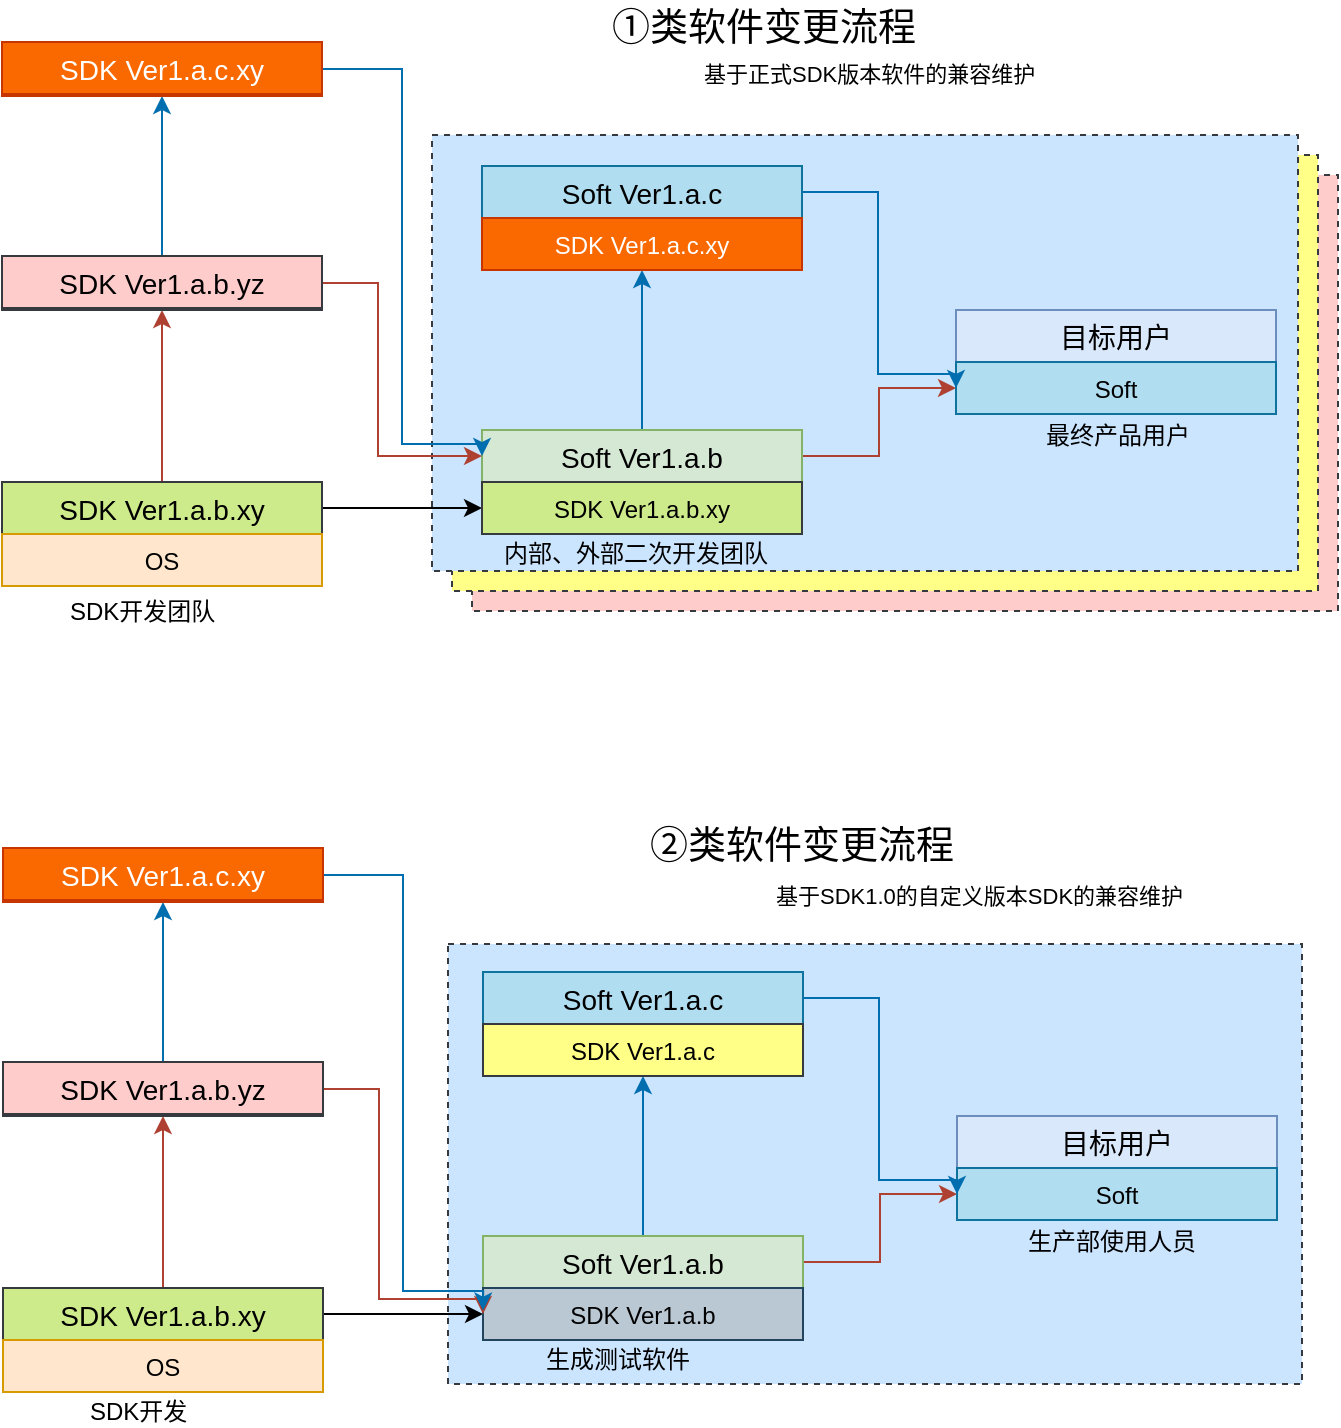 <mxfile version="10.7.9" type="github"><diagram id="zvuAO9ksfxbcKZcyymv2" name="Page-1"><mxGraphModel dx="1794" dy="265" grid="0" gridSize="10" guides="1" tooltips="1" connect="1" arrows="1" fold="1" page="0" pageScale="1" pageWidth="827" pageHeight="1169" math="0" shadow="0"><root><mxCell id="0"/><mxCell id="1" parent="0"/><mxCell id="PGY1UrgTnMR5NRiZohNy-1" value="" style="rounded=0;whiteSpace=wrap;html=1;fontSize=19;align=center;dashed=1;fillColor=#ffcccc;strokeColor=#36393d;" parent="1" vertex="1"><mxGeometry x="-102" y="531.5" width="433" height="218" as="geometry"/></mxCell><mxCell id="PGY1UrgTnMR5NRiZohNy-2" value="" style="rounded=0;whiteSpace=wrap;html=1;fontSize=19;align=center;dashed=1;fillColor=#ffff88;strokeColor=#36393d;" parent="1" vertex="1"><mxGeometry x="-112" y="521.5" width="433" height="218" as="geometry"/></mxCell><mxCell id="PGY1UrgTnMR5NRiZohNy-3" value="" style="rounded=0;whiteSpace=wrap;html=1;fontSize=19;align=center;dashed=1;fillColor=#cce5ff;strokeColor=#36393d;" parent="1" vertex="1"><mxGeometry x="-122" y="511.5" width="433" height="218" as="geometry"/></mxCell><mxCell id="PGY1UrgTnMR5NRiZohNy-4" value="" style="rounded=0;whiteSpace=wrap;html=1;fontSize=19;align=center;dashed=1;fillColor=#cce5ff;strokeColor=#36393d;" parent="1" vertex="1"><mxGeometry x="-114" y="916" width="427" height="220" as="geometry"/></mxCell><mxCell id="PGY1UrgTnMR5NRiZohNy-5" style="edgeStyle=orthogonalEdgeStyle;rounded=0;orthogonalLoop=1;jettySize=auto;html=1;exitX=1;exitY=0.25;exitDx=0;exitDy=0;entryX=0;entryY=0.5;entryDx=0;entryDy=0;" parent="1" source="PGY1UrgTnMR5NRiZohNy-7" target="PGY1UrgTnMR5NRiZohNy-11" edge="1"><mxGeometry relative="1" as="geometry"/></mxCell><mxCell id="PGY1UrgTnMR5NRiZohNy-6" value="" style="edgeStyle=orthogonalEdgeStyle;rounded=0;orthogonalLoop=1;jettySize=auto;html=1;fillColor=#fad9d5;strokeColor=#ae4132;" parent="1" source="PGY1UrgTnMR5NRiZohNy-7" target="PGY1UrgTnMR5NRiZohNy-19" edge="1"><mxGeometry relative="1" as="geometry"/></mxCell><mxCell id="PGY1UrgTnMR5NRiZohNy-7" value="SDK Ver1.a.b.xy" style="swimlane;fontStyle=0;childLayout=stackLayout;horizontal=1;startSize=26;fillColor=#cdeb8b;horizontalStack=0;resizeParent=1;resizeParentMax=0;resizeLast=0;collapsible=1;marginBottom=0;swimlaneFillColor=#ffffff;align=center;fontSize=14;strokeColor=#36393d;" parent="1" vertex="1"><mxGeometry x="-337" y="685" width="160" height="52" as="geometry"/></mxCell><mxCell id="PGY1UrgTnMR5NRiZohNy-8" style="edgeStyle=orthogonalEdgeStyle;rounded=0;orthogonalLoop=1;jettySize=auto;html=1;exitX=1;exitY=0.25;exitDx=0;exitDy=0;fillColor=#fad9d5;strokeColor=#ae4132;" parent="1" source="PGY1UrgTnMR5NRiZohNy-10" target="PGY1UrgTnMR5NRiZohNy-24" edge="1"><mxGeometry relative="1" as="geometry"/></mxCell><mxCell id="PGY1UrgTnMR5NRiZohNy-9" value="" style="edgeStyle=orthogonalEdgeStyle;rounded=0;orthogonalLoop=1;jettySize=auto;html=1;fontSize=19;fillColor=#1ba1e2;strokeColor=#006EAF;" parent="1" source="PGY1UrgTnMR5NRiZohNy-10" target="PGY1UrgTnMR5NRiZohNy-12" edge="1"><mxGeometry relative="1" as="geometry"/></mxCell><mxCell id="PGY1UrgTnMR5NRiZohNy-10" value="Soft Ver1.a.b" style="swimlane;fontStyle=0;childLayout=stackLayout;horizontal=1;startSize=26;fillColor=#d5e8d4;horizontalStack=0;resizeParent=1;resizeParentMax=0;resizeLast=0;collapsible=1;marginBottom=0;swimlaneFillColor=#ffffff;align=center;fontSize=14;strokeColor=#82b366;" parent="1" vertex="1"><mxGeometry x="-97" y="659" width="160" height="52" as="geometry"/></mxCell><mxCell id="PGY1UrgTnMR5NRiZohNy-11" value="SDK Ver1.a.b.xy" style="text;strokeColor=#36393d;fillColor=#cdeb8b;spacingLeft=4;spacingRight=4;overflow=hidden;rotatable=0;points=[[0,0.5],[1,0.5]];portConstraint=eastwest;fontSize=12;align=center;" parent="PGY1UrgTnMR5NRiZohNy-10" vertex="1"><mxGeometry y="26" width="160" height="26" as="geometry"/></mxCell><mxCell id="PGY1UrgTnMR5NRiZohNy-12" value="Soft Ver1.a.c" style="swimlane;fontStyle=0;childLayout=stackLayout;horizontal=1;startSize=26;fillColor=#b1ddf0;horizontalStack=0;resizeParent=1;resizeParentMax=0;resizeLast=0;collapsible=1;marginBottom=0;swimlaneFillColor=#ffffff;align=center;fontSize=14;strokeColor=#10739e;" parent="1" vertex="1"><mxGeometry x="-97" y="527" width="160" height="52" as="geometry"/></mxCell><mxCell id="PGY1UrgTnMR5NRiZohNy-13" value="SDK Ver1.a.c.xy" style="text;strokeColor=#C73500;fillColor=#fa6800;spacingLeft=4;spacingRight=4;overflow=hidden;rotatable=0;points=[[0,0.5],[1,0.5]];portConstraint=eastwest;fontSize=12;align=center;fontColor=#ffffff;" parent="PGY1UrgTnMR5NRiZohNy-12" vertex="1"><mxGeometry y="26" width="160" height="26" as="geometry"/></mxCell><mxCell id="PGY1UrgTnMR5NRiZohNy-14" value="SDK开发团队" style="text;html=1;resizable=0;points=[];autosize=1;align=left;verticalAlign=top;spacingTop=-4;" parent="1" vertex="1"><mxGeometry x="-305.5" y="739.5" width="83" height="14" as="geometry"/></mxCell><mxCell id="PGY1UrgTnMR5NRiZohNy-15" value="最终产品用户" style="text;html=1;resizable=0;points=[];autosize=1;align=left;verticalAlign=top;spacingTop=-4;" parent="1" vertex="1"><mxGeometry x="182.5" y="652" width="82" height="14" as="geometry"/></mxCell><mxCell id="PGY1UrgTnMR5NRiZohNy-16" value="内部、外部二次开发团队" style="text;html=1;resizable=0;points=[];autosize=1;align=left;verticalAlign=top;spacingTop=-4;" parent="1" vertex="1"><mxGeometry x="-88" y="711" width="142" height="14" as="geometry"/></mxCell><mxCell id="PGY1UrgTnMR5NRiZohNy-17" style="edgeStyle=orthogonalEdgeStyle;rounded=0;orthogonalLoop=1;jettySize=auto;html=1;exitX=1;exitY=0.5;exitDx=0;exitDy=0;entryX=0;entryY=0.25;entryDx=0;entryDy=0;fillColor=#fad9d5;strokeColor=#ae4132;" parent="1" source="PGY1UrgTnMR5NRiZohNy-19" target="PGY1UrgTnMR5NRiZohNy-10" edge="1"><mxGeometry relative="1" as="geometry"><mxPoint x="-103.667" y="585.167" as="targetPoint"/><Array as="points"><mxPoint x="-149" y="586"/><mxPoint x="-149" y="672"/></Array></mxGeometry></mxCell><mxCell id="PGY1UrgTnMR5NRiZohNy-18" value="" style="edgeStyle=orthogonalEdgeStyle;rounded=0;orthogonalLoop=1;jettySize=auto;html=1;fontSize=19;fillColor=#1ba1e2;strokeColor=#006EAF;" parent="1" source="PGY1UrgTnMR5NRiZohNy-19" target="PGY1UrgTnMR5NRiZohNy-21" edge="1"><mxGeometry relative="1" as="geometry"/></mxCell><mxCell id="PGY1UrgTnMR5NRiZohNy-19" value="SDK Ver1.a.b.yz" style="swimlane;fontStyle=0;childLayout=stackLayout;horizontal=1;startSize=26;fillColor=#ffcccc;horizontalStack=0;resizeParent=1;resizeParentMax=0;resizeLast=0;collapsible=1;marginBottom=0;swimlaneFillColor=#ffffff;align=center;fontSize=14;strokeColor=#36393d;" parent="1" vertex="1"><mxGeometry x="-337" y="572" width="160" height="27" as="geometry"/></mxCell><mxCell id="PGY1UrgTnMR5NRiZohNy-20" value="" style="edgeStyle=orthogonalEdgeStyle;rounded=0;orthogonalLoop=1;jettySize=auto;html=1;fontSize=19;entryX=0;entryY=0.25;entryDx=0;entryDy=0;fillColor=#1ba1e2;strokeColor=#006EAF;" parent="1" source="PGY1UrgTnMR5NRiZohNy-21" target="PGY1UrgTnMR5NRiZohNy-10" edge="1"><mxGeometry relative="1" as="geometry"><mxPoint x="-97" y="478.5" as="targetPoint"/><Array as="points"><mxPoint x="-137" y="478"/><mxPoint x="-137" y="666"/><mxPoint x="-97" y="666"/></Array></mxGeometry></mxCell><mxCell id="PGY1UrgTnMR5NRiZohNy-21" value="SDK Ver1.a.c.xy" style="swimlane;fontStyle=0;childLayout=stackLayout;horizontal=1;startSize=26;fillColor=#fa6800;horizontalStack=0;resizeParent=1;resizeParentMax=0;resizeLast=0;collapsible=1;marginBottom=0;swimlaneFillColor=#ffffff;align=center;fontSize=14;strokeColor=#C73500;fontColor=#ffffff;" parent="1" vertex="1"><mxGeometry x="-337" y="465" width="160" height="27" as="geometry"/></mxCell><mxCell id="PGY1UrgTnMR5NRiZohNy-22" value="OS" style="text;strokeColor=#d79b00;fillColor=#ffe6cc;spacingLeft=4;spacingRight=4;overflow=hidden;rotatable=0;points=[[0,0.5],[1,0.5]];portConstraint=eastwest;fontSize=12;align=center;" parent="1" vertex="1"><mxGeometry x="-337" y="711" width="160" height="26" as="geometry"/></mxCell><mxCell id="PGY1UrgTnMR5NRiZohNy-23" value="目标用户" style="swimlane;fontStyle=0;childLayout=stackLayout;horizontal=1;startSize=26;fillColor=#dae8fc;horizontalStack=0;resizeParent=1;resizeParentMax=0;resizeLast=0;collapsible=1;marginBottom=0;swimlaneFillColor=#ffffff;align=center;fontSize=14;strokeColor=#6c8ebf;" parent="1" vertex="1"><mxGeometry x="140" y="599" width="160" height="52" as="geometry"/></mxCell><mxCell id="PGY1UrgTnMR5NRiZohNy-24" value="Soft" style="text;strokeColor=#10739e;fillColor=#b1ddf0;spacingLeft=4;spacingRight=4;overflow=hidden;rotatable=0;points=[[0,0.5],[1,0.5]];portConstraint=eastwest;fontSize=12;align=center;" parent="PGY1UrgTnMR5NRiZohNy-23" vertex="1"><mxGeometry y="26" width="160" height="26" as="geometry"/></mxCell><mxCell id="PGY1UrgTnMR5NRiZohNy-25" value="①类软件变更流程" style="text;html=1;resizable=0;points=[];autosize=1;align=left;verticalAlign=top;spacingTop=-4;fontSize=19;" parent="1" vertex="1"><mxGeometry x="-34" y="444" width="162" height="23" as="geometry"/></mxCell><mxCell id="PGY1UrgTnMR5NRiZohNy-26" style="edgeStyle=orthogonalEdgeStyle;rounded=0;orthogonalLoop=1;jettySize=auto;html=1;exitX=1;exitY=0.25;exitDx=0;exitDy=0;fontSize=19;fillColor=#1ba1e2;strokeColor=#006EAF;entryX=0;entryY=0.5;entryDx=0;entryDy=0;" parent="1" source="PGY1UrgTnMR5NRiZohNy-12" target="PGY1UrgTnMR5NRiZohNy-24" edge="1"><mxGeometry relative="1" as="geometry"><Array as="points"><mxPoint x="101" y="540"/><mxPoint x="101" y="631"/><mxPoint x="140" y="631"/></Array></mxGeometry></mxCell><mxCell id="PGY1UrgTnMR5NRiZohNy-27" style="edgeStyle=orthogonalEdgeStyle;rounded=0;orthogonalLoop=1;jettySize=auto;html=1;exitX=1;exitY=0.25;exitDx=0;exitDy=0;entryX=0;entryY=0.5;entryDx=0;entryDy=0;" parent="1" source="PGY1UrgTnMR5NRiZohNy-29" target="PGY1UrgTnMR5NRiZohNy-33" edge="1"><mxGeometry relative="1" as="geometry"/></mxCell><mxCell id="PGY1UrgTnMR5NRiZohNy-28" value="" style="edgeStyle=orthogonalEdgeStyle;rounded=0;orthogonalLoop=1;jettySize=auto;html=1;fillColor=#fad9d5;strokeColor=#ae4132;" parent="1" source="PGY1UrgTnMR5NRiZohNy-29" target="PGY1UrgTnMR5NRiZohNy-40" edge="1"><mxGeometry relative="1" as="geometry"/></mxCell><mxCell id="PGY1UrgTnMR5NRiZohNy-29" value="SDK Ver1.a.b.xy" style="swimlane;fontStyle=0;childLayout=stackLayout;horizontal=1;startSize=26;fillColor=#cdeb8b;horizontalStack=0;resizeParent=1;resizeParentMax=0;resizeLast=0;collapsible=1;marginBottom=0;swimlaneFillColor=#ffffff;align=center;fontSize=14;strokeColor=#36393d;" parent="1" vertex="1"><mxGeometry x="-336.5" y="1088" width="160" height="52" as="geometry"/></mxCell><mxCell id="PGY1UrgTnMR5NRiZohNy-30" style="edgeStyle=orthogonalEdgeStyle;rounded=0;orthogonalLoop=1;jettySize=auto;html=1;exitX=1;exitY=0.25;exitDx=0;exitDy=0;fillColor=#fad9d5;strokeColor=#ae4132;" parent="1" source="PGY1UrgTnMR5NRiZohNy-32" target="PGY1UrgTnMR5NRiZohNy-45" edge="1"><mxGeometry relative="1" as="geometry"/></mxCell><mxCell id="PGY1UrgTnMR5NRiZohNy-31" value="" style="edgeStyle=orthogonalEdgeStyle;rounded=0;orthogonalLoop=1;jettySize=auto;html=1;fontSize=19;fillColor=#1ba1e2;strokeColor=#006EAF;" parent="1" source="PGY1UrgTnMR5NRiZohNy-32" target="PGY1UrgTnMR5NRiZohNy-34" edge="1"><mxGeometry relative="1" as="geometry"/></mxCell><mxCell id="PGY1UrgTnMR5NRiZohNy-32" value="Soft Ver1.a.b" style="swimlane;fontStyle=0;childLayout=stackLayout;horizontal=1;startSize=26;fillColor=#d5e8d4;horizontalStack=0;resizeParent=1;resizeParentMax=0;resizeLast=0;collapsible=1;marginBottom=0;swimlaneFillColor=#ffffff;align=center;fontSize=14;strokeColor=#82b366;" parent="1" vertex="1"><mxGeometry x="-96.5" y="1062" width="160" height="52" as="geometry"/></mxCell><mxCell id="PGY1UrgTnMR5NRiZohNy-33" value="SDK Ver1.a.b" style="text;strokeColor=#23445d;fillColor=#bac8d3;spacingLeft=4;spacingRight=4;overflow=hidden;rotatable=0;points=[[0,0.5],[1,0.5]];portConstraint=eastwest;fontSize=12;align=center;" parent="PGY1UrgTnMR5NRiZohNy-32" vertex="1"><mxGeometry y="26" width="160" height="26" as="geometry"/></mxCell><mxCell id="PGY1UrgTnMR5NRiZohNy-34" value="Soft Ver1.a.c" style="swimlane;fontStyle=0;childLayout=stackLayout;horizontal=1;startSize=26;fillColor=#b1ddf0;horizontalStack=0;resizeParent=1;resizeParentMax=0;resizeLast=0;collapsible=1;marginBottom=0;swimlaneFillColor=#ffffff;align=center;fontSize=14;strokeColor=#10739e;" parent="1" vertex="1"><mxGeometry x="-96.5" y="930" width="160" height="52" as="geometry"/></mxCell><mxCell id="PGY1UrgTnMR5NRiZohNy-35" value="SDK Ver1.a.c" style="text;strokeColor=#36393d;fillColor=#ffff88;spacingLeft=4;spacingRight=4;overflow=hidden;rotatable=0;points=[[0,0.5],[1,0.5]];portConstraint=eastwest;fontSize=12;align=center;" parent="PGY1UrgTnMR5NRiZohNy-34" vertex="1"><mxGeometry y="26" width="160" height="26" as="geometry"/></mxCell><mxCell id="PGY1UrgTnMR5NRiZohNy-36" value="生产部使用人员" style="text;html=1;resizable=0;points=[];autosize=1;align=left;verticalAlign=top;spacingTop=-4;" parent="1" vertex="1"><mxGeometry x="173.5" y="1055" width="94" height="14" as="geometry"/></mxCell><mxCell id="PGY1UrgTnMR5NRiZohNy-37" value="生成测试软件" style="text;html=1;resizable=0;points=[];autosize=1;align=left;verticalAlign=top;spacingTop=-4;" parent="1" vertex="1"><mxGeometry x="-67.5" y="1114" width="82" height="14" as="geometry"/></mxCell><mxCell id="PGY1UrgTnMR5NRiZohNy-38" style="edgeStyle=orthogonalEdgeStyle;rounded=0;orthogonalLoop=1;jettySize=auto;html=1;exitX=1;exitY=0.5;exitDx=0;exitDy=0;entryX=0;entryY=0.5;entryDx=0;entryDy=0;fillColor=#fad9d5;strokeColor=#ae4132;" parent="1" source="PGY1UrgTnMR5NRiZohNy-40" target="PGY1UrgTnMR5NRiZohNy-33" edge="1"><mxGeometry relative="1" as="geometry"><mxPoint x="-103.167" y="988.167" as="targetPoint"/><Array as="points"><mxPoint x="-148.5" y="988.5"/><mxPoint x="-148.5" y="1093.5"/><mxPoint x="-96.5" y="1093.5"/></Array></mxGeometry></mxCell><mxCell id="PGY1UrgTnMR5NRiZohNy-39" value="" style="edgeStyle=orthogonalEdgeStyle;rounded=0;orthogonalLoop=1;jettySize=auto;html=1;fontSize=19;fillColor=#1ba1e2;strokeColor=#006EAF;" parent="1" source="PGY1UrgTnMR5NRiZohNy-40" target="PGY1UrgTnMR5NRiZohNy-42" edge="1"><mxGeometry relative="1" as="geometry"/></mxCell><mxCell id="PGY1UrgTnMR5NRiZohNy-40" value="SDK Ver1.a.b.yz" style="swimlane;fontStyle=0;childLayout=stackLayout;horizontal=1;startSize=26;fillColor=#ffcccc;horizontalStack=0;resizeParent=1;resizeParentMax=0;resizeLast=0;collapsible=1;marginBottom=0;swimlaneFillColor=#ffffff;align=center;fontSize=14;strokeColor=#36393d;" parent="1" vertex="1"><mxGeometry x="-336.5" y="975" width="160" height="27" as="geometry"/></mxCell><mxCell id="PGY1UrgTnMR5NRiZohNy-41" value="" style="edgeStyle=orthogonalEdgeStyle;rounded=0;orthogonalLoop=1;jettySize=auto;html=1;fontSize=19;fillColor=#1ba1e2;strokeColor=#006EAF;" parent="1" source="PGY1UrgTnMR5NRiZohNy-42" edge="1"><mxGeometry relative="1" as="geometry"><mxPoint x="-96.448" y="1099.276" as="targetPoint"/><Array as="points"><mxPoint x="-136.5" y="881.5"/><mxPoint x="-136.5" y="1089.5"/><mxPoint x="-96.5" y="1089.5"/></Array></mxGeometry></mxCell><mxCell id="PGY1UrgTnMR5NRiZohNy-42" value="SDK Ver1.a.c.xy" style="swimlane;fontStyle=0;childLayout=stackLayout;horizontal=1;startSize=26;fillColor=#fa6800;horizontalStack=0;resizeParent=1;resizeParentMax=0;resizeLast=0;collapsible=1;marginBottom=0;swimlaneFillColor=#ffffff;align=center;fontSize=14;strokeColor=#C73500;fontColor=#ffffff;" parent="1" vertex="1"><mxGeometry x="-336.5" y="868" width="160" height="27" as="geometry"/></mxCell><mxCell id="PGY1UrgTnMR5NRiZohNy-43" value="OS" style="text;strokeColor=#d79b00;fillColor=#ffe6cc;spacingLeft=4;spacingRight=4;overflow=hidden;rotatable=0;points=[[0,0.5],[1,0.5]];portConstraint=eastwest;fontSize=12;align=center;" parent="1" vertex="1"><mxGeometry x="-336.5" y="1114" width="160" height="26" as="geometry"/></mxCell><mxCell id="PGY1UrgTnMR5NRiZohNy-44" value="目标用户" style="swimlane;fontStyle=0;childLayout=stackLayout;horizontal=1;startSize=26;fillColor=#dae8fc;horizontalStack=0;resizeParent=1;resizeParentMax=0;resizeLast=0;collapsible=1;marginBottom=0;swimlaneFillColor=#ffffff;align=center;fontSize=14;strokeColor=#6c8ebf;" parent="1" vertex="1"><mxGeometry x="140.5" y="1002" width="160" height="52" as="geometry"/></mxCell><mxCell id="PGY1UrgTnMR5NRiZohNy-45" value="Soft" style="text;strokeColor=#10739e;fillColor=#b1ddf0;spacingLeft=4;spacingRight=4;overflow=hidden;rotatable=0;points=[[0,0.5],[1,0.5]];portConstraint=eastwest;fontSize=12;align=center;" parent="PGY1UrgTnMR5NRiZohNy-44" vertex="1"><mxGeometry y="26" width="160" height="26" as="geometry"/></mxCell><mxCell id="PGY1UrgTnMR5NRiZohNy-46" value="②类软件变更流程" style="text;html=1;resizable=0;points=[];autosize=1;align=left;verticalAlign=top;spacingTop=-4;fontSize=19;" parent="1" vertex="1"><mxGeometry x="-15" y="852.5" width="162" height="23" as="geometry"/></mxCell><mxCell id="PGY1UrgTnMR5NRiZohNy-47" style="edgeStyle=orthogonalEdgeStyle;rounded=0;orthogonalLoop=1;jettySize=auto;html=1;exitX=1;exitY=0.25;exitDx=0;exitDy=0;fontSize=19;fillColor=#1ba1e2;strokeColor=#006EAF;entryX=0;entryY=0.5;entryDx=0;entryDy=0;" parent="1" source="PGY1UrgTnMR5NRiZohNy-34" target="PGY1UrgTnMR5NRiZohNy-45" edge="1"><mxGeometry relative="1" as="geometry"><Array as="points"><mxPoint x="101.5" y="943"/><mxPoint x="101.5" y="1034"/><mxPoint x="140.5" y="1034"/></Array></mxGeometry></mxCell><mxCell id="PGY1UrgTnMR5NRiZohNy-48" value="SDK开发" style="text;html=1;resizable=0;points=[];autosize=1;align=left;verticalAlign=top;spacingTop=-4;" parent="1" vertex="1"><mxGeometry x="-295" y="1140" width="59" height="14" as="geometry"/></mxCell><mxCell id="PGY1UrgTnMR5NRiZohNy-49" value="&lt;font style=&quot;font-size: 11px&quot;&gt;基于SDK1.0的自定义版本SDK的兼容维护&lt;/font&gt;" style="text;html=1;resizable=0;points=[];autosize=1;align=left;verticalAlign=top;spacingTop=-4;fontSize=19;" parent="1" vertex="1"><mxGeometry x="48" y="875.5" width="233" height="25" as="geometry"/></mxCell><mxCell id="PGY1UrgTnMR5NRiZohNy-50" value="&lt;font style=&quot;font-size: 11px&quot;&gt;基于正式SDK版本软件的兼容维护&lt;/font&gt;" style="text;html=1;resizable=0;points=[];autosize=1;align=left;verticalAlign=top;spacingTop=-4;fontSize=19;" parent="1" vertex="1"><mxGeometry x="11.5" y="465" width="191" height="25" as="geometry"/></mxCell></root></mxGraphModel></diagram></mxfile>